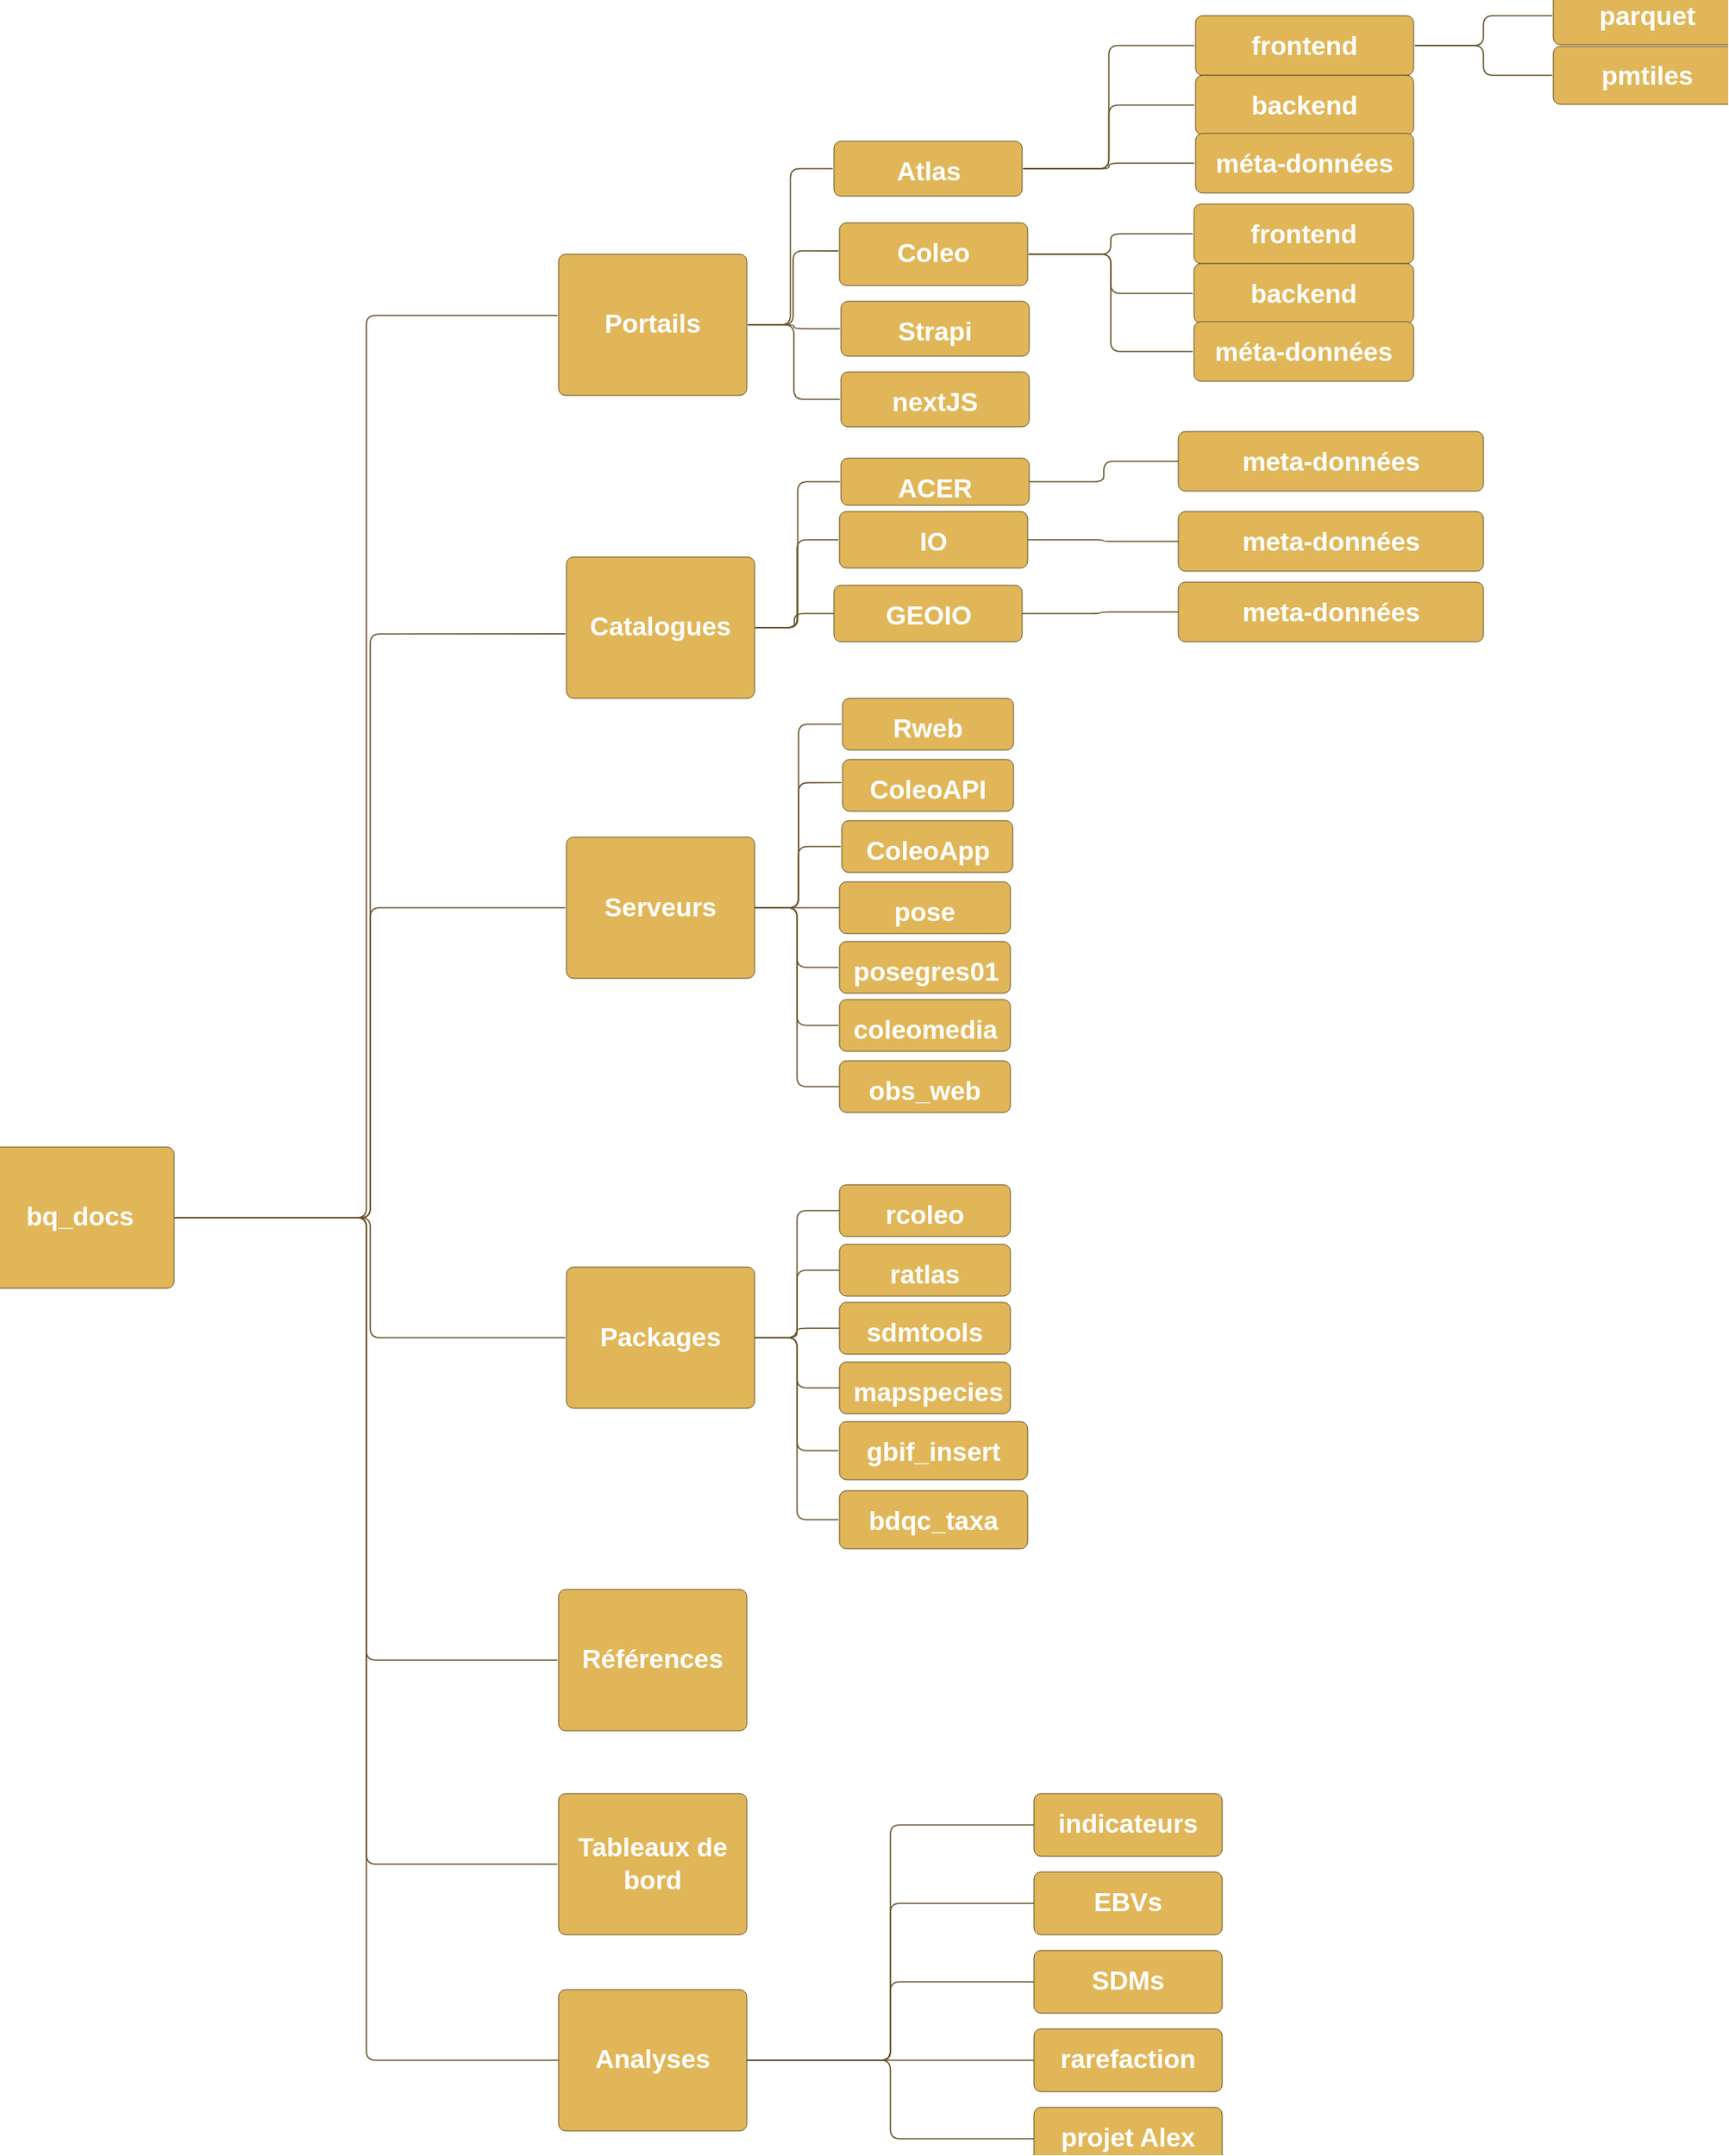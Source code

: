 <mxfile version="24.3.1" type="device">
  <diagram name="Page-1" id="V7y9plKsi-qk_retugO9">
    <mxGraphModel dx="2496" dy="2019" grid="1" gridSize="10" guides="1" tooltips="1" connect="1" arrows="1" fold="1" page="1" pageScale="1" pageWidth="850" pageHeight="1100" math="0" shadow="0">
      <root>
        <mxCell id="0" />
        <mxCell id="1" parent="0" />
        <mxCell id="eWjLLF9MbFXjaWyBiUuE-1" value="Portails" style="html=1;overflow=block;blockSpacing=1;whiteSpace=wrap;fontSize=16.7;spacing=9;strokeColor=#665328;rounded=1;absoluteArcSize=1;arcSize=9;fillColor=#e0b658;strokeWidth=NaN;lucidId=FsuxmkuZa~~a;fontColor=#FFFFFF;fontStyle=1" parent="1" vertex="1">
          <mxGeometry x="45" y="-151" width="120" height="90" as="geometry" />
        </mxCell>
        <mxCell id="eWjLLF9MbFXjaWyBiUuE-2" value="Catalogues" style="html=1;overflow=block;blockSpacing=1;whiteSpace=wrap;fontSize=16.7;spacing=9;strokeColor=#665328;rounded=1;absoluteArcSize=1;arcSize=9;fillColor=#e0b658;strokeWidth=NaN;lucidId=Psuxf-U3nuIc;fontColor=#FFFFFF;fontStyle=1" parent="1" vertex="1">
          <mxGeometry x="50" y="42" width="120" height="90" as="geometry" />
        </mxCell>
        <mxCell id="eWjLLF9MbFXjaWyBiUuE-3" value="Serveurs" style="html=1;overflow=block;blockSpacing=1;whiteSpace=wrap;fontSize=16.7;spacing=9;strokeColor=#665328;rounded=1;absoluteArcSize=1;arcSize=9;fillColor=#e0b658;strokeWidth=NaN;lucidId=3suxw02sTQc7;fontColor=#FFFFFF;fontStyle=1" parent="1" vertex="1">
          <mxGeometry x="50" y="220.5" width="120" height="90" as="geometry" />
        </mxCell>
        <mxCell id="eWjLLF9MbFXjaWyBiUuE-4" value="Packages" style="html=1;overflow=block;blockSpacing=1;whiteSpace=wrap;fontSize=16.7;spacing=9;strokeColor=#665328;rounded=1;absoluteArcSize=1;arcSize=9;fillColor=#e0b658;strokeWidth=NaN;lucidId=btux0pec8fez;fontColor=#FFFFFF;fontStyle=1" parent="1" vertex="1">
          <mxGeometry x="50" y="494.5" width="120" height="90" as="geometry" />
        </mxCell>
        <mxCell id="eWjLLF9MbFXjaWyBiUuE-5" value="Références" style="html=1;overflow=block;blockSpacing=1;whiteSpace=wrap;fontSize=16.7;spacing=9;strokeColor=#665328;rounded=1;absoluteArcSize=1;arcSize=9;fillColor=#e0b658;strokeWidth=NaN;lucidId=utux2~nMFVpo;fontColor=#FFFFFF;fontStyle=1" parent="1" vertex="1">
          <mxGeometry x="45" y="700" width="120" height="90" as="geometry" />
        </mxCell>
        <mxCell id="eWjLLF9MbFXjaWyBiUuE-6" value="Tableaux de bord" style="html=1;overflow=block;blockSpacing=1;whiteSpace=wrap;fontSize=16.7;spacing=9;strokeColor=#665328;rounded=1;absoluteArcSize=1;arcSize=9;fillColor=#e0b658;strokeWidth=NaN;lucidId=Otux~KFP42tB;fontColor=#FFFFFF;fontStyle=1" parent="1" vertex="1">
          <mxGeometry x="45" y="830" width="120" height="90" as="geometry" />
        </mxCell>
        <mxCell id="eWjLLF9MbFXjaWyBiUuE-8" value="Analyses" style="html=1;overflow=block;blockSpacing=1;whiteSpace=wrap;fontSize=16.7;spacing=9;strokeColor=#665328;rounded=1;absoluteArcSize=1;arcSize=9;fillColor=#e0b658;strokeWidth=NaN;lucidId=UuuxcIO~K-RO;fontColor=#FFFFFF;fontStyle=1" parent="1" vertex="1">
          <mxGeometry x="45" y="955" width="120" height="90" as="geometry" />
        </mxCell>
        <mxCell id="eWjLLF9MbFXjaWyBiUuE-9" value="" style="html=1;jettySize=18;whiteSpace=wrap;fontSize=13;strokeColor=#665328;strokeOpacity=100;strokeWidth=0.8;rounded=1;arcSize=12;edgeStyle=orthogonalEdgeStyle;startArrow=none;endArrow=none;exitX=-0.006;exitY=0.433;exitPerimeter=0;entryX=1;entryY=0.5;lucidId=0vuxobWjHv2H;fillColor=#e0b658;entryDx=0;entryDy=0;fontColor=#FFFFFF;fontStyle=1" parent="1" source="eWjLLF9MbFXjaWyBiUuE-1" target="eWjLLF9MbFXjaWyBiUuE-83" edge="1">
          <mxGeometry width="100" height="100" relative="1" as="geometry">
            <Array as="points" />
          </mxGeometry>
        </mxCell>
        <mxCell id="eWjLLF9MbFXjaWyBiUuE-10" value="" style="html=1;jettySize=18;whiteSpace=wrap;fontSize=13;strokeColor=#665328;strokeOpacity=100;strokeWidth=0.8;rounded=1;arcSize=12;edgeStyle=orthogonalEdgeStyle;startArrow=none;endArrow=none;exitX=-0.006;exitY=0.544;exitPerimeter=0;lucidId=6vuxpCJWiH9T;fillColor=#e0b658;entryX=1;entryY=0.5;entryDx=0;entryDy=0;fontColor=#FFFFFF;fontStyle=1" parent="1" source="eWjLLF9MbFXjaWyBiUuE-2" target="eWjLLF9MbFXjaWyBiUuE-83" edge="1">
          <mxGeometry width="100" height="100" relative="1" as="geometry">
            <Array as="points" />
            <mxPoint x="-1" y="181" as="targetPoint" />
          </mxGeometry>
        </mxCell>
        <mxCell id="eWjLLF9MbFXjaWyBiUuE-11" value="" style="html=1;jettySize=18;whiteSpace=wrap;fontSize=13;strokeColor=#665328;strokeOpacity=100;strokeWidth=0.8;rounded=1;arcSize=12;edgeStyle=orthogonalEdgeStyle;startArrow=none;endArrow=none;exitX=-0.006;exitY=0.5;exitPerimeter=0;lucidId=zwuxD9BO_Nbs;fillColor=#e0b658;entryX=1;entryY=0.5;entryDx=0;entryDy=0;fontColor=#FFFFFF;fontStyle=1" parent="1" source="eWjLLF9MbFXjaWyBiUuE-3" target="eWjLLF9MbFXjaWyBiUuE-83" edge="1">
          <mxGeometry width="100" height="100" relative="1" as="geometry">
            <Array as="points" />
            <mxPoint x="-1" y="364" as="targetPoint" />
          </mxGeometry>
        </mxCell>
        <mxCell id="eWjLLF9MbFXjaWyBiUuE-12" value="" style="html=1;jettySize=18;whiteSpace=wrap;fontSize=13;strokeColor=#665328;strokeOpacity=100;strokeWidth=0.8;rounded=1;arcSize=12;edgeStyle=orthogonalEdgeStyle;startArrow=none;endArrow=none;exitX=-0.006;exitY=0.5;exitPerimeter=0;lucidId=SwuxmKmgu0-e;fillColor=#e0b658;entryX=1;entryY=0.5;entryDx=0;entryDy=0;fontColor=#FFFFFF;fontStyle=1" parent="1" source="eWjLLF9MbFXjaWyBiUuE-4" target="eWjLLF9MbFXjaWyBiUuE-83" edge="1">
          <mxGeometry width="100" height="100" relative="1" as="geometry">
            <Array as="points" />
            <mxPoint x="-1" y="515" as="targetPoint" />
          </mxGeometry>
        </mxCell>
        <mxCell id="eWjLLF9MbFXjaWyBiUuE-13" value="" style="html=1;jettySize=18;whiteSpace=wrap;fontSize=13;strokeColor=#665328;strokeOpacity=100;strokeWidth=0.8;rounded=1;arcSize=12;edgeStyle=orthogonalEdgeStyle;startArrow=none;endArrow=none;exitX=-0.006;exitY=0.5;exitPerimeter=0;lucidId=XwuxoomrlUmF;fillColor=#e0b658;entryX=1;entryY=0.5;entryDx=0;entryDy=0;fontColor=#FFFFFF;fontStyle=1" parent="1" source="eWjLLF9MbFXjaWyBiUuE-5" target="eWjLLF9MbFXjaWyBiUuE-83" edge="1">
          <mxGeometry width="100" height="100" relative="1" as="geometry">
            <Array as="points" />
            <mxPoint x="10" y="916" as="targetPoint" />
          </mxGeometry>
        </mxCell>
        <mxCell id="eWjLLF9MbFXjaWyBiUuE-14" value="" style="html=1;jettySize=18;whiteSpace=wrap;fontSize=13;strokeColor=#665328;strokeOpacity=100;strokeWidth=0.8;rounded=1;arcSize=12;edgeStyle=orthogonalEdgeStyle;startArrow=none;endArrow=none;exitX=-0.006;exitY=0.5;exitPerimeter=0;lucidId=2wuxJo9oY77m;fillColor=#e0b658;entryX=1;entryY=0.5;entryDx=0;entryDy=0;fontColor=#FFFFFF;fontStyle=1" parent="1" source="eWjLLF9MbFXjaWyBiUuE-6" target="eWjLLF9MbFXjaWyBiUuE-83" edge="1">
          <mxGeometry width="100" height="100" relative="1" as="geometry">
            <Array as="points" />
            <mxPoint x="10" y="1066" as="targetPoint" />
          </mxGeometry>
        </mxCell>
        <mxCell id="eWjLLF9MbFXjaWyBiUuE-15" value="Atlas" style="html=1;overflow=block;blockSpacing=1;whiteSpace=wrap;fontSize=16.7;spacing=9;strokeColor=#665328;rounded=1;absoluteArcSize=1;arcSize=9;fillColor=#e0b658;strokeWidth=NaN;lucidId=xxux9y_fyzLr;fontColor=#FFFFFF;fontStyle=1" parent="1" vertex="1">
          <mxGeometry x="220.5" y="-223" width="120" height="35" as="geometry" />
        </mxCell>
        <mxCell id="eWjLLF9MbFXjaWyBiUuE-16" value="frontend" style="html=1;overflow=block;blockSpacing=1;whiteSpace=wrap;fontSize=16.7;spacing=9;strokeColor=#665328;rounded=1;absoluteArcSize=1;arcSize=9;fillColor=#e0b658;strokeWidth=NaN;lucidId=FxuxKJ.JDwDk;fontColor=#FFFFFF;fontStyle=1" parent="1" vertex="1">
          <mxGeometry x="451" y="-303" width="139" height="38" as="geometry" />
        </mxCell>
        <mxCell id="eWjLLF9MbFXjaWyBiUuE-17" value="backend" style="html=1;overflow=block;blockSpacing=1;whiteSpace=wrap;fontSize=16.7;spacing=9;strokeColor=#665328;rounded=1;absoluteArcSize=1;arcSize=9;fillColor=#e0b658;strokeWidth=NaN;lucidId=TxuxPzQBnlCr;fontColor=#FFFFFF;fontStyle=1" parent="1" vertex="1">
          <mxGeometry x="451" y="-265" width="139" height="38" as="geometry" />
        </mxCell>
        <mxCell id="eWjLLF9MbFXjaWyBiUuE-18" value="méta-données" style="html=1;overflow=block;blockSpacing=1;whiteSpace=wrap;fontSize=16.7;spacing=9;strokeColor=#665328;rounded=1;absoluteArcSize=1;arcSize=9;fillColor=#e0b658;strokeWidth=NaN;lucidId=5xuxiInUmcAU;fontColor=#FFFFFF;fontStyle=1" parent="1" vertex="1">
          <mxGeometry x="451" y="-228" width="139" height="38" as="geometry" />
        </mxCell>
        <mxCell id="eWjLLF9MbFXjaWyBiUuE-19" value="parquet" style="html=1;overflow=block;blockSpacing=1;whiteSpace=wrap;fontSize=16.7;spacing=9;strokeColor=#665328;rounded=1;absoluteArcSize=1;arcSize=9;fillColor=#e0b658;strokeWidth=NaN;lucidId=xyux-yY55SNK;fontColor=#FFFFFF;fontStyle=1" parent="1" vertex="1">
          <mxGeometry x="679" y="-321.5" width="120" height="37" as="geometry" />
        </mxCell>
        <mxCell id="eWjLLF9MbFXjaWyBiUuE-20" value="" style="html=1;jettySize=18;whiteSpace=wrap;fontSize=13;strokeColor=#665328;strokeOpacity=100;strokeWidth=0.8;rounded=1;arcSize=12;edgeStyle=orthogonalEdgeStyle;startArrow=none;endArrow=none;exitX=1.006;exitY=0.5;exitPerimeter=0;entryX=-0.006;entryY=0.5;entryPerimeter=0;lucidId=Zyuxgb.AaNew;fillColor=#e0b658;fontColor=#FFFFFF;fontStyle=1" parent="1" source="eWjLLF9MbFXjaWyBiUuE-1" target="eWjLLF9MbFXjaWyBiUuE-15" edge="1">
          <mxGeometry width="100" height="100" relative="1" as="geometry">
            <Array as="points" />
          </mxGeometry>
        </mxCell>
        <mxCell id="eWjLLF9MbFXjaWyBiUuE-21" value="" style="html=1;jettySize=18;whiteSpace=wrap;fontSize=13;strokeColor=#665328;strokeOpacity=100;strokeWidth=0.8;rounded=1;arcSize=12;edgeStyle=orthogonalEdgeStyle;startArrow=none;endArrow=none;exitX=1.006;exitY=0.5;exitPerimeter=0;entryX=-0.006;entryY=0.5;entryPerimeter=0;lucidId=~yuxmcmb-LKp;fillColor=#e0b658;fontColor=#FFFFFF;fontStyle=1" parent="1" source="eWjLLF9MbFXjaWyBiUuE-15" target="eWjLLF9MbFXjaWyBiUuE-16" edge="1">
          <mxGeometry width="100" height="100" relative="1" as="geometry">
            <Array as="points" />
          </mxGeometry>
        </mxCell>
        <mxCell id="eWjLLF9MbFXjaWyBiUuE-22" value="" style="html=1;jettySize=18;whiteSpace=wrap;fontSize=13;strokeColor=#665328;strokeOpacity=100;strokeWidth=0.8;rounded=1;arcSize=12;edgeStyle=orthogonalEdgeStyle;startArrow=none;endArrow=none;exitX=-0.006;exitY=0.5;exitPerimeter=0;entryX=1.006;entryY=0.5;entryPerimeter=0;lucidId=xzuxWb_29mMv;fillColor=#e0b658;fontColor=#FFFFFF;fontStyle=1" parent="1" source="eWjLLF9MbFXjaWyBiUuE-17" target="eWjLLF9MbFXjaWyBiUuE-15" edge="1">
          <mxGeometry width="100" height="100" relative="1" as="geometry">
            <Array as="points" />
          </mxGeometry>
        </mxCell>
        <mxCell id="eWjLLF9MbFXjaWyBiUuE-23" value="" style="html=1;jettySize=18;whiteSpace=wrap;fontSize=13;strokeColor=#665328;strokeOpacity=100;strokeWidth=0.8;rounded=1;arcSize=12;edgeStyle=orthogonalEdgeStyle;startArrow=none;endArrow=none;exitX=-0.006;exitY=0.5;exitPerimeter=0;entryX=1.006;entryY=0.5;entryPerimeter=0;lucidId=Dzux1F3AV1Wv;fillColor=#e0b658;fontColor=#FFFFFF;fontStyle=1" parent="1" source="eWjLLF9MbFXjaWyBiUuE-18" target="eWjLLF9MbFXjaWyBiUuE-15" edge="1">
          <mxGeometry width="100" height="100" relative="1" as="geometry">
            <Array as="points" />
          </mxGeometry>
        </mxCell>
        <mxCell id="eWjLLF9MbFXjaWyBiUuE-24" value="pmtiles" style="html=1;overflow=block;blockSpacing=1;whiteSpace=wrap;fontSize=16.7;spacing=9;strokeColor=#665328;rounded=1;absoluteArcSize=1;arcSize=9;fillColor=#e0b658;strokeWidth=NaN;lucidId=AAuxRRMFIrUw;fontColor=#FFFFFF;fontStyle=1" parent="1" vertex="1">
          <mxGeometry x="679" y="-283.5" width="120" height="37" as="geometry" />
        </mxCell>
        <mxCell id="eWjLLF9MbFXjaWyBiUuE-25" value="" style="html=1;jettySize=18;whiteSpace=wrap;fontSize=13;strokeColor=#665328;strokeOpacity=100;strokeWidth=0.8;rounded=1;arcSize=12;edgeStyle=orthogonalEdgeStyle;startArrow=none;endArrow=none;exitX=-0.006;exitY=0.5;exitPerimeter=0;entryX=1.006;entryY=0.5;entryPerimeter=0;lucidId=SAuxE8aritGs;fillColor=#e0b658;fontColor=#FFFFFF;fontStyle=1" parent="1" source="eWjLLF9MbFXjaWyBiUuE-19" target="eWjLLF9MbFXjaWyBiUuE-16" edge="1">
          <mxGeometry width="100" height="100" relative="1" as="geometry">
            <Array as="points" />
          </mxGeometry>
        </mxCell>
        <mxCell id="eWjLLF9MbFXjaWyBiUuE-26" value="" style="html=1;jettySize=18;whiteSpace=wrap;fontSize=13;strokeColor=#665328;strokeOpacity=100;strokeWidth=0.8;rounded=1;arcSize=12;edgeStyle=orthogonalEdgeStyle;startArrow=none;endArrow=none;exitX=-0.006;exitY=0.5;exitPerimeter=0;entryX=1.006;entryY=0.5;entryPerimeter=0;lucidId=WAuxGky2n89a;fillColor=#e0b658;fontColor=#FFFFFF;fontStyle=1" parent="1" source="eWjLLF9MbFXjaWyBiUuE-24" target="eWjLLF9MbFXjaWyBiUuE-16" edge="1">
          <mxGeometry width="100" height="100" relative="1" as="geometry">
            <Array as="points" />
          </mxGeometry>
        </mxCell>
        <mxCell id="eWjLLF9MbFXjaWyBiUuE-27" value="Coleo" style="html=1;overflow=block;blockSpacing=1;whiteSpace=wrap;fontSize=16.7;spacing=9;strokeColor=#665328;rounded=1;absoluteArcSize=1;arcSize=9;fillColor=#e0b658;strokeWidth=NaN;lucidId=vEuxVaC9YwQW;fontColor=#FFFFFF;fontStyle=1" parent="1" vertex="1">
          <mxGeometry x="224" y="-171" width="120" height="40" as="geometry" />
        </mxCell>
        <mxCell id="eWjLLF9MbFXjaWyBiUuE-28" value="Strapi" style="html=1;overflow=block;blockSpacing=1;whiteSpace=wrap;fontSize=16.7;spacing=9;strokeColor=#665328;rounded=1;absoluteArcSize=1;arcSize=9;fillColor=#e0b658;strokeWidth=NaN;lucidId=vEux8NWQqizk;fontColor=#FFFFFF;fontStyle=1" parent="1" vertex="1">
          <mxGeometry x="225" y="-121" width="120" height="35" as="geometry" />
        </mxCell>
        <mxCell id="eWjLLF9MbFXjaWyBiUuE-29" value="nextJS" style="html=1;overflow=block;blockSpacing=1;whiteSpace=wrap;fontSize=16.7;spacing=9;strokeColor=#665328;rounded=1;absoluteArcSize=1;arcSize=9;fillColor=#e0b658;strokeWidth=NaN;lucidId=wEux5x0rwclc;fontColor=#FFFFFF;fontStyle=1" parent="1" vertex="1">
          <mxGeometry x="225" y="-76" width="120" height="35" as="geometry" />
        </mxCell>
        <mxCell id="eWjLLF9MbFXjaWyBiUuE-30" value="" style="html=1;jettySize=18;whiteSpace=wrap;fontSize=13;strokeColor=#665328;strokeOpacity=100;strokeWidth=0.8;rounded=1;arcSize=12;edgeStyle=orthogonalEdgeStyle;startArrow=none;endArrow=none;exitX=-0.006;exitY=0.448;exitPerimeter=0;entryX=1.006;entryY=0.5;entryPerimeter=0;lucidId=lFuxV1ClkFbt;fillColor=#e0b658;fontColor=#FFFFFF;fontStyle=1" parent="1" source="eWjLLF9MbFXjaWyBiUuE-27" target="eWjLLF9MbFXjaWyBiUuE-1" edge="1">
          <mxGeometry width="100" height="100" relative="1" as="geometry">
            <Array as="points" />
          </mxGeometry>
        </mxCell>
        <mxCell id="eWjLLF9MbFXjaWyBiUuE-31" value="" style="html=1;jettySize=18;whiteSpace=wrap;fontSize=13;strokeColor=#665328;strokeOpacity=100;strokeWidth=0.8;rounded=1;arcSize=12;edgeStyle=orthogonalEdgeStyle;startArrow=none;endArrow=none;exitX=-0.006;exitY=0.5;exitPerimeter=0;entryX=1.006;entryY=0.5;entryPerimeter=0;lucidId=rFuxaxuuqxVx;fillColor=#e0b658;fontColor=#FFFFFF;fontStyle=1" parent="1" source="eWjLLF9MbFXjaWyBiUuE-28" target="eWjLLF9MbFXjaWyBiUuE-1" edge="1">
          <mxGeometry width="100" height="100" relative="1" as="geometry">
            <Array as="points" />
          </mxGeometry>
        </mxCell>
        <mxCell id="eWjLLF9MbFXjaWyBiUuE-32" value="" style="html=1;jettySize=18;whiteSpace=wrap;fontSize=13;strokeColor=#665328;strokeOpacity=100;strokeWidth=0.8;rounded=1;arcSize=12;edgeStyle=orthogonalEdgeStyle;startArrow=none;endArrow=none;exitX=-0.006;exitY=0.5;exitPerimeter=0;entryX=1.006;entryY=0.5;entryPerimeter=0;lucidId=vFuxNDlBenyL;fillColor=#e0b658;fontColor=#FFFFFF;fontStyle=1" parent="1" source="eWjLLF9MbFXjaWyBiUuE-29" target="eWjLLF9MbFXjaWyBiUuE-1" edge="1">
          <mxGeometry width="100" height="100" relative="1" as="geometry">
            <Array as="points" />
          </mxGeometry>
        </mxCell>
        <mxCell id="eWjLLF9MbFXjaWyBiUuE-33" value="gbif_insert" style="html=1;overflow=block;blockSpacing=1;whiteSpace=wrap;fontSize=16.7;spacing=9;strokeColor=#665328;rounded=1;absoluteArcSize=1;arcSize=9;fillColor=#e0b658;strokeWidth=NaN;lucidId=6Fux8RcQLoRe;fontColor=#FFFFFF;fontStyle=1" parent="1" vertex="1">
          <mxGeometry x="224" y="593" width="120" height="37" as="geometry" />
        </mxCell>
        <mxCell id="eWjLLF9MbFXjaWyBiUuE-34" value="bdqc_taxa" style="html=1;overflow=block;blockSpacing=1;whiteSpace=wrap;fontSize=16.7;spacing=9;strokeColor=#665328;rounded=1;absoluteArcSize=1;arcSize=9;fillColor=#e0b658;strokeWidth=NaN;lucidId=6Fuxn9AT1M9o;fontColor=#FFFFFF;fontStyle=1" parent="1" vertex="1">
          <mxGeometry x="224" y="637" width="120" height="37" as="geometry" />
        </mxCell>
        <mxCell id="eWjLLF9MbFXjaWyBiUuE-35" value="" style="html=1;jettySize=18;whiteSpace=wrap;fontSize=13;strokeColor=#665328;strokeOpacity=100;strokeWidth=0.8;rounded=1;arcSize=12;edgeStyle=orthogonalEdgeStyle;startArrow=none;endArrow=none;exitX=-0.006;exitY=0.5;exitPerimeter=0;lucidId=6Fuxuih6CUAb;fillColor=#e0b658;entryX=1;entryY=0.5;entryDx=0;entryDy=0;fontColor=#FFFFFF;fontStyle=1" parent="1" source="eWjLLF9MbFXjaWyBiUuE-33" target="eWjLLF9MbFXjaWyBiUuE-4" edge="1">
          <mxGeometry width="100" height="100" relative="1" as="geometry">
            <Array as="points" />
            <mxPoint x="185.5" y="600" as="targetPoint" />
          </mxGeometry>
        </mxCell>
        <mxCell id="eWjLLF9MbFXjaWyBiUuE-36" value="" style="html=1;jettySize=18;whiteSpace=wrap;fontSize=13;strokeColor=#665328;strokeOpacity=100;strokeWidth=0.8;rounded=1;arcSize=12;edgeStyle=orthogonalEdgeStyle;startArrow=none;endArrow=none;exitX=-0.006;exitY=0.5;exitPerimeter=0;lucidId=6FuxJLFLje_4;fillColor=#e0b658;entryX=1;entryY=0.5;entryDx=0;entryDy=0;fontColor=#FFFFFF;fontStyle=1" parent="1" source="eWjLLF9MbFXjaWyBiUuE-34" target="eWjLLF9MbFXjaWyBiUuE-4" edge="1">
          <mxGeometry width="100" height="100" relative="1" as="geometry">
            <Array as="points" />
            <mxPoint x="205.5" y="610" as="targetPoint" />
          </mxGeometry>
        </mxCell>
        <mxCell id="eWjLLF9MbFXjaWyBiUuE-37" value="frontend" style="html=1;overflow=block;blockSpacing=1;whiteSpace=wrap;fontSize=16.7;spacing=9;strokeColor=#665328;rounded=1;absoluteArcSize=1;arcSize=9;fillColor=#e0b658;strokeWidth=NaN;lucidId=mHuxCMrHaMEg;fontColor=#FFFFFF;fontStyle=1" parent="1" vertex="1">
          <mxGeometry x="450" y="-183" width="140" height="38" as="geometry" />
        </mxCell>
        <mxCell id="eWjLLF9MbFXjaWyBiUuE-38" value="backend" style="html=1;overflow=block;blockSpacing=1;whiteSpace=wrap;fontSize=16.7;spacing=9;strokeColor=#665328;rounded=1;absoluteArcSize=1;arcSize=9;fillColor=#e0b658;strokeWidth=NaN;lucidId=mHuxJ_hCWU6P;fontColor=#FFFFFF;fontStyle=1" parent="1" vertex="1">
          <mxGeometry x="450" y="-145" width="140" height="38" as="geometry" />
        </mxCell>
        <mxCell id="eWjLLF9MbFXjaWyBiUuE-39" value="méta-données" style="html=1;overflow=block;blockSpacing=1;whiteSpace=wrap;fontSize=16.7;spacing=9;strokeColor=#665328;rounded=1;absoluteArcSize=1;arcSize=9;fillColor=#e0b658;strokeWidth=NaN;lucidId=mHuxsYWsr9Ek;fontColor=#FFFFFF;fontStyle=1" parent="1" vertex="1">
          <mxGeometry x="450" y="-108" width="140" height="38" as="geometry" />
        </mxCell>
        <mxCell id="eWjLLF9MbFXjaWyBiUuE-40" value="" style="html=1;jettySize=18;whiteSpace=wrap;fontSize=13;strokeColor=#665328;strokeOpacity=100;strokeWidth=0.8;rounded=1;arcSize=12;edgeStyle=orthogonalEdgeStyle;startArrow=none;endArrow=none;exitX=1.006;exitY=0.5;exitPerimeter=0;entryX=-0.006;entryY=0.5;entryPerimeter=0;lucidId=mHuxTqBOp.6G;fillColor=#e0b658;fontColor=#FFFFFF;fontStyle=1" parent="1" source="eWjLLF9MbFXjaWyBiUuE-27" target="eWjLLF9MbFXjaWyBiUuE-37" edge="1">
          <mxGeometry width="100" height="100" relative="1" as="geometry">
            <Array as="points" />
          </mxGeometry>
        </mxCell>
        <mxCell id="eWjLLF9MbFXjaWyBiUuE-41" value="" style="html=1;jettySize=18;whiteSpace=wrap;fontSize=13;strokeColor=#665328;strokeOpacity=100;strokeWidth=0.8;rounded=1;arcSize=12;edgeStyle=orthogonalEdgeStyle;startArrow=none;endArrow=none;exitX=-0.006;exitY=0.5;exitPerimeter=0;entryX=1.006;entryY=0.5;entryPerimeter=0;lucidId=mHuxQEuDH.nm;fillColor=#e0b658;fontColor=#FFFFFF;fontStyle=1" parent="1" source="eWjLLF9MbFXjaWyBiUuE-38" target="eWjLLF9MbFXjaWyBiUuE-27" edge="1">
          <mxGeometry width="100" height="100" relative="1" as="geometry">
            <Array as="points" />
          </mxGeometry>
        </mxCell>
        <mxCell id="eWjLLF9MbFXjaWyBiUuE-42" value="" style="html=1;jettySize=18;whiteSpace=wrap;fontSize=13;strokeColor=#665328;strokeOpacity=100;strokeWidth=0.8;rounded=1;arcSize=12;edgeStyle=orthogonalEdgeStyle;startArrow=none;endArrow=none;exitX=-0.006;exitY=0.5;exitPerimeter=0;entryX=1.006;entryY=0.5;entryPerimeter=0;lucidId=mHuxXHjZF8vP;fillColor=#e0b658;fontColor=#FFFFFF;fontStyle=1" parent="1" source="eWjLLF9MbFXjaWyBiUuE-39" target="eWjLLF9MbFXjaWyBiUuE-27" edge="1">
          <mxGeometry width="100" height="100" relative="1" as="geometry">
            <Array as="points" />
          </mxGeometry>
        </mxCell>
        <mxCell id="eWjLLF9MbFXjaWyBiUuE-43" value="ACER" style="html=1;overflow=block;blockSpacing=1;whiteSpace=wrap;fontSize=16.7;fontStyle=1;spacing=9;strokeColor=#665328;rounded=1;absoluteArcSize=1;arcSize=9;fillColor=#e0b658;strokeWidth=NaN;lucidId=WHuxkFBmA7aN;fontColor=#FFFFFF;" parent="1" vertex="1">
          <mxGeometry x="225" y="-21" width="120" height="30" as="geometry" />
        </mxCell>
        <mxCell id="eWjLLF9MbFXjaWyBiUuE-44" value="IO" style="html=1;overflow=block;blockSpacing=1;whiteSpace=wrap;fontSize=16.7;fontStyle=1;spacing=9;strokeColor=#665328;rounded=1;absoluteArcSize=1;arcSize=9;fillColor=#e0b658;strokeWidth=NaN;lucidId=WHuxJntq60QE;fontColor=#FFFFFF;" parent="1" vertex="1">
          <mxGeometry x="224" y="13" width="120" height="36" as="geometry" />
        </mxCell>
        <mxCell id="eWjLLF9MbFXjaWyBiUuE-45" value="" style="html=1;jettySize=18;whiteSpace=wrap;fontSize=13;strokeColor=#665328;strokeOpacity=100;strokeWidth=0.8;rounded=1;arcSize=12;edgeStyle=orthogonalEdgeStyle;startArrow=none;endArrow=none;exitX=-0.006;exitY=0.5;exitPerimeter=0;entryX=1.006;entryY=0.5;entryPerimeter=0;lucidId=WHux9HhicMb5;fillColor=#e0b658;fontColor=#FFFFFF;fontStyle=1" parent="1" source="eWjLLF9MbFXjaWyBiUuE-43" target="eWjLLF9MbFXjaWyBiUuE-2" edge="1">
          <mxGeometry width="100" height="100" relative="1" as="geometry">
            <Array as="points" />
          </mxGeometry>
        </mxCell>
        <mxCell id="eWjLLF9MbFXjaWyBiUuE-46" value="" style="html=1;jettySize=18;whiteSpace=wrap;fontSize=13;strokeColor=#665328;strokeOpacity=100;strokeWidth=0.8;rounded=1;arcSize=12;edgeStyle=orthogonalEdgeStyle;startArrow=none;endArrow=none;exitX=-0.006;exitY=0.5;exitPerimeter=0;entryX=1.006;entryY=0.5;entryPerimeter=0;lucidId=WHuxUiTdJTI.;fillColor=#e0b658;fontColor=#FFFFFF;fontStyle=1" parent="1" source="eWjLLF9MbFXjaWyBiUuE-44" target="eWjLLF9MbFXjaWyBiUuE-2" edge="1">
          <mxGeometry width="100" height="100" relative="1" as="geometry">
            <Array as="points" />
          </mxGeometry>
        </mxCell>
        <mxCell id="eWjLLF9MbFXjaWyBiUuE-47" value="meta-données" style="html=1;overflow=block;blockSpacing=1;whiteSpace=wrap;fontSize=16.7;spacing=9;strokeColor=#665328;rounded=1;absoluteArcSize=1;arcSize=9;fillColor=#e0b658;strokeWidth=NaN;lucidId=NIux2WCj6H3a;fontColor=#FFFFFF;fontStyle=1" parent="1" vertex="1">
          <mxGeometry x="440" y="13" width="194.5" height="38" as="geometry" />
        </mxCell>
        <mxCell id="eWjLLF9MbFXjaWyBiUuE-48" value="Rweb" style="html=1;overflow=block;blockSpacing=1;whiteSpace=wrap;fontSize=16.7;spacing=9;strokeColor=#665328;rounded=1;absoluteArcSize=1;arcSize=9;fillColor=#e0b658;strokeWidth=NaN;lucidId=lJuxkXQ3t.N-;fontColor=#FFFFFF;fontStyle=1" parent="1" vertex="1">
          <mxGeometry x="226" y="132" width="109" height="33" as="geometry" />
        </mxCell>
        <mxCell id="eWjLLF9MbFXjaWyBiUuE-49" value="" style="html=1;jettySize=18;whiteSpace=wrap;fontSize=13;strokeColor=#665328;strokeOpacity=100;strokeWidth=0.8;rounded=1;arcSize=12;edgeStyle=orthogonalEdgeStyle;startArrow=none;endArrow=none;entryX=-0.007;entryY=0.5;entryPerimeter=0;lucidId=lJuxKC_.UPz0;fillColor=#e0b658;exitX=1;exitY=0.5;exitDx=0;exitDy=0;fontColor=#FFFFFF;fontStyle=1" parent="1" source="eWjLLF9MbFXjaWyBiUuE-3" target="eWjLLF9MbFXjaWyBiUuE-48" edge="1">
          <mxGeometry width="100" height="100" relative="1" as="geometry">
            <Array as="points" />
            <mxPoint x="180" y="214" as="sourcePoint" />
          </mxGeometry>
        </mxCell>
        <mxCell id="eWjLLF9MbFXjaWyBiUuE-50" value="ColeoAPI" style="html=1;overflow=block;blockSpacing=1;whiteSpace=wrap;fontSize=16.7;spacing=9;strokeColor=#665328;rounded=1;absoluteArcSize=1;arcSize=9;fillColor=#e0b658;strokeWidth=NaN;lucidId=lJuxm5kW6uIq;fontColor=#FFFFFF;fontStyle=1" parent="1" vertex="1">
          <mxGeometry x="226" y="171" width="109" height="33" as="geometry" />
        </mxCell>
        <mxCell id="eWjLLF9MbFXjaWyBiUuE-51" value="ColeoApp" style="html=1;overflow=block;blockSpacing=1;whiteSpace=wrap;fontSize=16.7;spacing=9;strokeColor=#665328;rounded=1;absoluteArcSize=1;arcSize=9;fillColor=#e0b658;strokeWidth=NaN;lucidId=lJuxZEbipHc5;fontColor=#FFFFFF;fontStyle=1" parent="1" vertex="1">
          <mxGeometry x="225.5" y="210" width="109" height="33" as="geometry" />
        </mxCell>
        <mxCell id="eWjLLF9MbFXjaWyBiUuE-52" value="pose" style="html=1;overflow=block;blockSpacing=1;whiteSpace=wrap;fontSize=16.7;spacing=9;strokeColor=#665328;rounded=1;absoluteArcSize=1;arcSize=9;fillColor=#e0b658;strokeWidth=NaN;lucidId=lJux99tZi.3e;fontColor=#FFFFFF;fontStyle=1" parent="1" vertex="1">
          <mxGeometry x="224" y="249" width="109" height="33" as="geometry" />
        </mxCell>
        <mxCell id="eWjLLF9MbFXjaWyBiUuE-53" value="" style="html=1;jettySize=18;whiteSpace=wrap;fontSize=13;strokeColor=#665328;strokeOpacity=100;strokeWidth=0.8;rounded=1;arcSize=12;edgeStyle=orthogonalEdgeStyle;startArrow=none;endArrow=none;exitX=-0.007;exitY=0.448;exitPerimeter=0;lucidId=lJuxN772zH8D;fillColor=#e0b658;entryX=1;entryY=0.5;entryDx=0;entryDy=0;fontColor=#FFFFFF;fontStyle=1" parent="1" source="eWjLLF9MbFXjaWyBiUuE-50" target="eWjLLF9MbFXjaWyBiUuE-3" edge="1">
          <mxGeometry width="100" height="100" relative="1" as="geometry">
            <Array as="points" />
            <mxPoint x="180" y="214" as="targetPoint" />
          </mxGeometry>
        </mxCell>
        <mxCell id="eWjLLF9MbFXjaWyBiUuE-54" value="" style="html=1;jettySize=18;whiteSpace=wrap;fontSize=13;strokeColor=#665328;strokeOpacity=100;strokeWidth=0.8;rounded=1;arcSize=12;edgeStyle=orthogonalEdgeStyle;startArrow=none;endArrow=none;exitX=-0.007;exitY=0.5;exitPerimeter=0;lucidId=lJuxjndqUVV-;fillColor=#e0b658;entryX=1;entryY=0.5;entryDx=0;entryDy=0;fontColor=#FFFFFF;fontStyle=1" parent="1" source="eWjLLF9MbFXjaWyBiUuE-51" target="eWjLLF9MbFXjaWyBiUuE-3" edge="1">
          <mxGeometry width="100" height="100" relative="1" as="geometry">
            <Array as="points" />
            <mxPoint x="180" y="214" as="targetPoint" />
          </mxGeometry>
        </mxCell>
        <mxCell id="eWjLLF9MbFXjaWyBiUuE-56" value="" style="html=1;jettySize=18;whiteSpace=wrap;fontSize=13;strokeColor=#665328;strokeOpacity=100;strokeWidth=0.8;rounded=1;arcSize=12;edgeStyle=orthogonalEdgeStyle;startArrow=none;endArrow=none;entryX=0;entryY=0.5;lucidId=lJuxwh1ER0yQ;fillColor=#e0b658;entryDx=0;entryDy=0;exitX=1;exitY=0.5;exitDx=0;exitDy=0;fontColor=#FFFFFF;fontStyle=1" parent="1" source="eWjLLF9MbFXjaWyBiUuE-3" target="eWjLLF9MbFXjaWyBiUuE-61" edge="1">
          <mxGeometry width="100" height="100" relative="1" as="geometry">
            <Array as="points" />
            <mxPoint x="420" y="191" as="sourcePoint" />
          </mxGeometry>
        </mxCell>
        <mxCell id="eWjLLF9MbFXjaWyBiUuE-57" value="posegres01" style="html=1;overflow=block;blockSpacing=1;whiteSpace=wrap;fontSize=16.7;fontStyle=1;spacing=9;strokeColor=#665328;rounded=1;absoluteArcSize=1;arcSize=9;fillColor=#e0b658;strokeWidth=NaN;lucidId=lJuxKhMiqbfj;fontColor=#FFFFFF;" parent="1" vertex="1">
          <mxGeometry x="224" y="287" width="109" height="33" as="geometry" />
        </mxCell>
        <mxCell id="eWjLLF9MbFXjaWyBiUuE-58" value="coleomedia" style="html=1;overflow=block;blockSpacing=1;whiteSpace=wrap;fontSize=16.7;fontStyle=1;spacing=9;strokeColor=#665328;rounded=1;absoluteArcSize=1;arcSize=9;fillColor=#e0b658;strokeWidth=NaN;lucidId=lJuxlUulYT.v;fontColor=#FFFFFF;" parent="1" vertex="1">
          <mxGeometry x="224" y="324" width="109" height="33" as="geometry" />
        </mxCell>
        <mxCell id="eWjLLF9MbFXjaWyBiUuE-59" value="" style="html=1;jettySize=18;whiteSpace=wrap;fontSize=13;strokeColor=#665328;strokeOpacity=100;strokeWidth=0.8;rounded=1;arcSize=12;edgeStyle=orthogonalEdgeStyle;startArrow=none;endArrow=none;exitX=-0.006;exitY=0.5;exitPerimeter=0;lucidId=lJuxvCksQedl;fillColor=#e0b658;entryX=1;entryY=0.5;entryDx=0;entryDy=0;fontColor=#FFFFFF;fontStyle=1" parent="1" source="eWjLLF9MbFXjaWyBiUuE-57" target="eWjLLF9MbFXjaWyBiUuE-3" edge="1">
          <mxGeometry width="100" height="100" relative="1" as="geometry">
            <Array as="points" />
            <mxPoint x="180" y="295" as="targetPoint" />
          </mxGeometry>
        </mxCell>
        <mxCell id="eWjLLF9MbFXjaWyBiUuE-60" value="" style="html=1;jettySize=18;whiteSpace=wrap;fontSize=13;strokeColor=#665328;strokeOpacity=100;strokeWidth=0.8;rounded=1;arcSize=12;edgeStyle=orthogonalEdgeStyle;startArrow=none;endArrow=none;exitX=-0.006;exitY=0.5;exitPerimeter=0;lucidId=lJuxxq~iA611;fillColor=#e0b658;entryX=1;entryY=0.5;entryDx=0;entryDy=0;fontColor=#FFFFFF;fontStyle=1" parent="1" source="eWjLLF9MbFXjaWyBiUuE-58" target="eWjLLF9MbFXjaWyBiUuE-3" edge="1">
          <mxGeometry width="100" height="100" relative="1" as="geometry">
            <Array as="points" />
            <mxPoint x="180" y="295" as="targetPoint" />
          </mxGeometry>
        </mxCell>
        <mxCell id="eWjLLF9MbFXjaWyBiUuE-61" value="&lt;div&gt;obs_web&lt;/div&gt;&lt;div&gt;&lt;br&gt;&lt;/div&gt;" style="html=1;overflow=block;blockSpacing=1;whiteSpace=wrap;fontSize=16.7;fontStyle=1;spacing=9;strokeColor=#665328;rounded=1;absoluteArcSize=1;arcSize=9;fillColor=#e0b658;strokeWidth=NaN;lucidId=lJuxlUulYT.v;fontColor=#FFFFFF;" parent="1" vertex="1">
          <mxGeometry x="224" y="363" width="109" height="33" as="geometry" />
        </mxCell>
        <mxCell id="eWjLLF9MbFXjaWyBiUuE-64" value="rcoleo" style="html=1;overflow=block;blockSpacing=1;whiteSpace=wrap;fontSize=16.7;spacing=9;strokeColor=#665328;rounded=1;absoluteArcSize=1;arcSize=9;fillColor=#e0b658;strokeWidth=NaN;lucidId=lJux99tZi.3e;fontColor=#FFFFFF;fontStyle=1" parent="1" vertex="1">
          <mxGeometry x="224" y="442" width="109" height="33" as="geometry" />
        </mxCell>
        <mxCell id="eWjLLF9MbFXjaWyBiUuE-65" value="ratlas" style="html=1;overflow=block;blockSpacing=1;whiteSpace=wrap;fontSize=16.7;fontStyle=1;spacing=9;strokeColor=#665328;rounded=1;absoluteArcSize=1;arcSize=9;fillColor=#e0b658;strokeWidth=NaN;lucidId=lJuxKhMiqbfj;fontColor=#FFFFFF;" parent="1" vertex="1">
          <mxGeometry x="224" y="480" width="109" height="33" as="geometry" />
        </mxCell>
        <mxCell id="eWjLLF9MbFXjaWyBiUuE-66" value="sdmtools" style="html=1;overflow=block;blockSpacing=1;whiteSpace=wrap;fontSize=16.7;fontStyle=1;spacing=9;strokeColor=#665328;rounded=1;absoluteArcSize=1;arcSize=9;fillColor=#e0b658;strokeWidth=NaN;lucidId=lJuxlUulYT.v;fontColor=#FFFFFF;" parent="1" vertex="1">
          <mxGeometry x="224" y="517" width="109" height="33" as="geometry" />
        </mxCell>
        <mxCell id="eWjLLF9MbFXjaWyBiUuE-67" value="mapspecies" style="html=1;overflow=block;blockSpacing=1;whiteSpace=wrap;fontSize=16.7;fontStyle=1;spacing=9;strokeColor=#665328;rounded=1;absoluteArcSize=1;arcSize=9;fillColor=#e0b658;strokeWidth=NaN;lucidId=lJuxlUulYT.v;fontColor=#FFFFFF;" parent="1" vertex="1">
          <mxGeometry x="224" y="555" width="109" height="33" as="geometry" />
        </mxCell>
        <mxCell id="eWjLLF9MbFXjaWyBiUuE-68" value="" style="html=1;jettySize=18;whiteSpace=wrap;fontSize=13;strokeColor=#665328;strokeOpacity=100;strokeWidth=0.8;rounded=1;arcSize=12;edgeStyle=orthogonalEdgeStyle;startArrow=none;endArrow=none;entryX=0;entryY=0.5;lucidId=lJuxwh1ER0yQ;fillColor=#e0b658;entryDx=0;entryDy=0;exitX=1;exitY=0.5;exitDx=0;exitDy=0;fontColor=#FFFFFF;fontStyle=1" parent="1" source="eWjLLF9MbFXjaWyBiUuE-4" target="eWjLLF9MbFXjaWyBiUuE-64" edge="1">
          <mxGeometry width="100" height="100" relative="1" as="geometry">
            <Array as="points" />
            <mxPoint x="200.5" y="155" as="sourcePoint" />
            <mxPoint x="274.5" y="237" as="targetPoint" />
          </mxGeometry>
        </mxCell>
        <mxCell id="eWjLLF9MbFXjaWyBiUuE-69" value="" style="html=1;jettySize=18;whiteSpace=wrap;fontSize=13;strokeColor=#665328;strokeOpacity=100;strokeWidth=0.8;rounded=1;arcSize=12;edgeStyle=orthogonalEdgeStyle;startArrow=none;endArrow=none;entryX=0;entryY=0.5;lucidId=lJuxwh1ER0yQ;fillColor=#e0b658;entryDx=0;entryDy=0;exitX=1;exitY=0.5;exitDx=0;exitDy=0;fontColor=#FFFFFF;fontStyle=1" parent="1" source="eWjLLF9MbFXjaWyBiUuE-4" target="eWjLLF9MbFXjaWyBiUuE-65" edge="1">
          <mxGeometry width="100" height="100" relative="1" as="geometry">
            <Array as="points" />
            <mxPoint x="211.5" y="525" as="sourcePoint" />
            <mxPoint x="262.5" y="467" as="targetPoint" />
          </mxGeometry>
        </mxCell>
        <mxCell id="eWjLLF9MbFXjaWyBiUuE-70" value="" style="html=1;jettySize=18;whiteSpace=wrap;fontSize=13;strokeColor=#665328;strokeOpacity=100;strokeWidth=0.8;rounded=1;arcSize=12;edgeStyle=orthogonalEdgeStyle;startArrow=none;endArrow=none;entryX=0;entryY=0.5;lucidId=lJuxwh1ER0yQ;fillColor=#e0b658;entryDx=0;entryDy=0;exitX=1;exitY=0.5;exitDx=0;exitDy=0;fontColor=#FFFFFF;fontStyle=1" parent="1" source="eWjLLF9MbFXjaWyBiUuE-4" target="eWjLLF9MbFXjaWyBiUuE-66" edge="1">
          <mxGeometry width="100" height="100" relative="1" as="geometry">
            <Array as="points" />
            <mxPoint x="211.5" y="525" as="sourcePoint" />
            <mxPoint x="260.5" y="503" as="targetPoint" />
          </mxGeometry>
        </mxCell>
        <mxCell id="eWjLLF9MbFXjaWyBiUuE-71" value="" style="html=1;jettySize=18;whiteSpace=wrap;fontSize=13;strokeColor=#665328;strokeOpacity=100;strokeWidth=0.8;rounded=1;arcSize=12;edgeStyle=orthogonalEdgeStyle;startArrow=none;endArrow=none;entryX=0;entryY=0.5;lucidId=lJuxwh1ER0yQ;fillColor=#e0b658;entryDx=0;entryDy=0;exitX=1;exitY=0.5;exitDx=0;exitDy=0;fontColor=#FFFFFF;fontStyle=1" parent="1" source="eWjLLF9MbFXjaWyBiUuE-4" target="eWjLLF9MbFXjaWyBiUuE-67" edge="1">
          <mxGeometry width="100" height="100" relative="1" as="geometry">
            <Array as="points" />
            <mxPoint x="150" y="540" as="sourcePoint" />
            <mxPoint x="260.5" y="539" as="targetPoint" />
          </mxGeometry>
        </mxCell>
        <mxCell id="eWjLLF9MbFXjaWyBiUuE-72" value="indicateurs" style="html=1;overflow=block;blockSpacing=1;whiteSpace=wrap;fontSize=16.7;spacing=9;strokeColor=#665328;rounded=1;absoluteArcSize=1;arcSize=9;fillColor=#e0b658;strokeWidth=NaN;lucidId=UuuxcIO~K-RO;fontColor=#FFFFFF;fontStyle=1" parent="1" vertex="1">
          <mxGeometry x="348" y="830" width="120" height="40" as="geometry" />
        </mxCell>
        <mxCell id="eWjLLF9MbFXjaWyBiUuE-73" value="EBVs" style="html=1;overflow=block;blockSpacing=1;whiteSpace=wrap;fontSize=16.7;spacing=9;strokeColor=#665328;rounded=1;absoluteArcSize=1;arcSize=9;fillColor=#e0b658;strokeWidth=NaN;lucidId=UuuxcIO~K-RO;fontColor=#FFFFFF;fontStyle=1" parent="1" vertex="1">
          <mxGeometry x="348" y="880" width="120" height="40" as="geometry" />
        </mxCell>
        <mxCell id="eWjLLF9MbFXjaWyBiUuE-74" value="SDMs" style="html=1;overflow=block;blockSpacing=1;whiteSpace=wrap;fontSize=16.7;spacing=9;strokeColor=#665328;rounded=1;absoluteArcSize=1;arcSize=9;fillColor=#e0b658;strokeWidth=NaN;lucidId=UuuxcIO~K-RO;fontColor=#FFFFFF;fontStyle=1" parent="1" vertex="1">
          <mxGeometry x="348" y="930" width="120" height="40" as="geometry" />
        </mxCell>
        <mxCell id="eWjLLF9MbFXjaWyBiUuE-75" value="rarefaction" style="html=1;overflow=block;blockSpacing=1;whiteSpace=wrap;fontSize=16.7;spacing=9;strokeColor=#665328;rounded=1;absoluteArcSize=1;arcSize=9;fillColor=#e0b658;strokeWidth=NaN;lucidId=UuuxcIO~K-RO;fontColor=#FFFFFF;fontStyle=1" parent="1" vertex="1">
          <mxGeometry x="348" y="980" width="120" height="40" as="geometry" />
        </mxCell>
        <mxCell id="eWjLLF9MbFXjaWyBiUuE-76" value="" style="html=1;jettySize=18;whiteSpace=wrap;fontSize=13;strokeColor=#665328;strokeOpacity=100;strokeWidth=0.8;rounded=1;arcSize=12;edgeStyle=orthogonalEdgeStyle;startArrow=none;endArrow=none;entryX=0;entryY=0.5;lucidId=0vuxobWjHv2H;fillColor=#e0b658;entryDx=0;entryDy=0;exitX=1;exitY=0.5;exitDx=0;exitDy=0;fontColor=#FFFFFF;fontStyle=1" parent="1" source="eWjLLF9MbFXjaWyBiUuE-8" target="eWjLLF9MbFXjaWyBiUuE-72" edge="1">
          <mxGeometry width="100" height="100" relative="1" as="geometry">
            <Array as="points" />
            <mxPoint x="220.5" y="1010" as="sourcePoint" />
            <mxPoint x="90.5" y="885" as="targetPoint" />
          </mxGeometry>
        </mxCell>
        <mxCell id="eWjLLF9MbFXjaWyBiUuE-77" value="" style="html=1;jettySize=18;whiteSpace=wrap;fontSize=13;strokeColor=#665328;strokeOpacity=100;strokeWidth=0.8;rounded=1;arcSize=12;edgeStyle=orthogonalEdgeStyle;startArrow=none;endArrow=none;exitX=1;exitY=0.5;entryX=0;entryY=0.5;lucidId=0vuxobWjHv2H;fillColor=#e0b658;entryDx=0;entryDy=0;exitDx=0;exitDy=0;fontColor=#FFFFFF;fontStyle=1" parent="1" source="eWjLLF9MbFXjaWyBiUuE-8" target="eWjLLF9MbFXjaWyBiUuE-73" edge="1">
          <mxGeometry width="100" height="100" relative="1" as="geometry">
            <Array as="points" />
            <mxPoint x="210.5" y="1003" as="sourcePoint" />
            <mxPoint x="361.5" y="950" as="targetPoint" />
          </mxGeometry>
        </mxCell>
        <mxCell id="eWjLLF9MbFXjaWyBiUuE-78" value="" style="html=1;jettySize=18;whiteSpace=wrap;fontSize=13;strokeColor=#665328;strokeOpacity=100;strokeWidth=0.8;rounded=1;arcSize=12;edgeStyle=orthogonalEdgeStyle;startArrow=none;endArrow=none;entryX=0;entryY=0.5;lucidId=0vuxobWjHv2H;fillColor=#e0b658;entryDx=0;entryDy=0;exitX=1;exitY=0.5;exitDx=0;exitDy=0;fontColor=#FFFFFF;fontStyle=1" parent="1" source="eWjLLF9MbFXjaWyBiUuE-8" target="eWjLLF9MbFXjaWyBiUuE-74" edge="1">
          <mxGeometry width="100" height="100" relative="1" as="geometry">
            <Array as="points" />
            <mxPoint x="211.5" y="995" as="sourcePoint" />
            <mxPoint x="361.5" y="950" as="targetPoint" />
          </mxGeometry>
        </mxCell>
        <mxCell id="eWjLLF9MbFXjaWyBiUuE-79" value="" style="html=1;jettySize=18;whiteSpace=wrap;fontSize=13;strokeColor=#665328;strokeOpacity=100;strokeWidth=0.8;rounded=1;arcSize=12;edgeStyle=orthogonalEdgeStyle;startArrow=none;endArrow=none;entryX=0;entryY=0.5;lucidId=0vuxobWjHv2H;fillColor=#e0b658;entryDx=0;entryDy=0;exitX=1;exitY=0.5;exitDx=0;exitDy=0;fontColor=#FFFFFF;fontStyle=1" parent="1" source="eWjLLF9MbFXjaWyBiUuE-8" target="eWjLLF9MbFXjaWyBiUuE-75" edge="1">
          <mxGeometry width="100" height="100" relative="1" as="geometry">
            <Array as="points" />
            <mxPoint x="211.5" y="995" as="sourcePoint" />
            <mxPoint x="361.5" y="1050" as="targetPoint" />
          </mxGeometry>
        </mxCell>
        <mxCell id="eWjLLF9MbFXjaWyBiUuE-80" value="projet Alex" style="html=1;overflow=block;blockSpacing=1;whiteSpace=wrap;fontSize=16.7;spacing=9;strokeColor=#665328;rounded=1;absoluteArcSize=1;arcSize=9;fillColor=#e0b658;strokeWidth=NaN;lucidId=UuuxcIO~K-RO;fontColor=#FFFFFF;fontStyle=1" parent="1" vertex="1">
          <mxGeometry x="348" y="1030" width="120" height="40" as="geometry" />
        </mxCell>
        <mxCell id="eWjLLF9MbFXjaWyBiUuE-81" value="" style="html=1;jettySize=18;whiteSpace=wrap;fontSize=13;strokeColor=#665328;strokeOpacity=100;strokeWidth=0.8;rounded=1;arcSize=12;edgeStyle=orthogonalEdgeStyle;startArrow=none;endArrow=none;entryX=0;entryY=0.5;lucidId=0vuxobWjHv2H;fillColor=#e0b658;entryDx=0;entryDy=0;exitX=1;exitY=0.5;exitDx=0;exitDy=0;fontColor=#FFFFFF;fontStyle=1" parent="1" source="eWjLLF9MbFXjaWyBiUuE-8" target="eWjLLF9MbFXjaWyBiUuE-80" edge="1">
          <mxGeometry width="100" height="100" relative="1" as="geometry">
            <Array as="points" />
            <mxPoint x="211.5" y="995" as="sourcePoint" />
            <mxPoint x="361.5" y="1100" as="targetPoint" />
          </mxGeometry>
        </mxCell>
        <mxCell id="eWjLLF9MbFXjaWyBiUuE-83" value="bq_docs" style="html=1;overflow=block;blockSpacing=1;whiteSpace=wrap;fontSize=16.7;spacing=9;strokeColor=#665328;rounded=1;absoluteArcSize=1;arcSize=9;fillColor=#e0b658;strokeWidth=NaN;lucidId=3suxw02sTQc7;fontColor=#FFFFFF;fontStyle=1" parent="1" vertex="1">
          <mxGeometry x="-320" y="418" width="120" height="90" as="geometry" />
        </mxCell>
        <mxCell id="eWjLLF9MbFXjaWyBiUuE-84" value="" style="html=1;jettySize=18;whiteSpace=wrap;fontSize=13;strokeColor=#665328;strokeOpacity=100;strokeWidth=0.8;rounded=1;arcSize=12;edgeStyle=orthogonalEdgeStyle;startArrow=none;endArrow=none;exitX=0;exitY=0.5;lucidId=2wuxJo9oY77m;fillColor=#e0b658;entryX=1;entryY=0.5;entryDx=0;entryDy=0;exitDx=0;exitDy=0;fontColor=#FFFFFF;fontStyle=1" parent="1" source="eWjLLF9MbFXjaWyBiUuE-8" target="eWjLLF9MbFXjaWyBiUuE-83" edge="1">
          <mxGeometry width="100" height="100" relative="1" as="geometry">
            <Array as="points" />
            <mxPoint x="-190" y="473" as="targetPoint" />
            <mxPoint x="41" y="1075" as="sourcePoint" />
          </mxGeometry>
        </mxCell>
        <mxCell id="eWjLLF9MbFXjaWyBiUuE-86" value="" style="html=1;jettySize=18;whiteSpace=wrap;fontSize=13;strokeColor=#665328;strokeOpacity=100;strokeWidth=0.8;rounded=1;arcSize=12;edgeStyle=orthogonalEdgeStyle;startArrow=none;endArrow=none;exitX=0;exitY=0.5;lucidId=lJuxvCksQedl;fillColor=#e0b658;exitDx=0;exitDy=0;entryX=1;entryY=0.5;entryDx=0;entryDy=0;fontColor=#FFFFFF;fontStyle=1" parent="1" source="eWjLLF9MbFXjaWyBiUuE-52" target="eWjLLF9MbFXjaWyBiUuE-3" edge="1">
          <mxGeometry width="100" height="100" relative="1" as="geometry">
            <Array as="points" />
            <mxPoint x="160" y="292" as="targetPoint" />
            <mxPoint x="248" y="338" as="sourcePoint" />
          </mxGeometry>
        </mxCell>
        <mxCell id="eWjLLF9MbFXjaWyBiUuE-87" value="&lt;div&gt;GEOIO&lt;/div&gt;&lt;div&gt;&lt;br&gt;&lt;/div&gt;" style="html=1;overflow=block;blockSpacing=1;whiteSpace=wrap;fontSize=16.7;fontStyle=1;spacing=9;strokeColor=#665328;rounded=1;absoluteArcSize=1;arcSize=9;fillColor=#e0b658;strokeWidth=NaN;lucidId=WHuxJntq60QE;fontColor=#FFFFFF;" parent="1" vertex="1">
          <mxGeometry x="220.5" y="60" width="120" height="36" as="geometry" />
        </mxCell>
        <mxCell id="eWjLLF9MbFXjaWyBiUuE-88" value="" style="html=1;jettySize=18;whiteSpace=wrap;fontSize=13;strokeColor=#665328;strokeOpacity=100;strokeWidth=0.8;rounded=1;arcSize=12;edgeStyle=orthogonalEdgeStyle;startArrow=none;endArrow=none;exitX=0;exitY=0.5;entryX=1;entryY=0.5;lucidId=WHuxUiTdJTI.;fillColor=#e0b658;exitDx=0;exitDy=0;entryDx=0;entryDy=0;fontColor=#FFFFFF;fontStyle=1" parent="1" source="eWjLLF9MbFXjaWyBiUuE-87" target="eWjLLF9MbFXjaWyBiUuE-2" edge="1">
          <mxGeometry width="100" height="100" relative="1" as="geometry">
            <Array as="points" />
            <mxPoint x="233" y="41" as="sourcePoint" />
            <mxPoint x="181" y="97" as="targetPoint" />
          </mxGeometry>
        </mxCell>
        <mxCell id="EpHhwxFKu14BlZNM7sCH-1" value="meta-données" style="html=1;overflow=block;blockSpacing=1;whiteSpace=wrap;fontSize=16.7;spacing=9;strokeColor=#665328;rounded=1;absoluteArcSize=1;arcSize=9;fillColor=#e0b658;strokeWidth=NaN;lucidId=NIux2WCj6H3a;fontColor=#FFFFFF;fontStyle=1" vertex="1" parent="1">
          <mxGeometry x="440" y="-38" width="194.5" height="38" as="geometry" />
        </mxCell>
        <mxCell id="EpHhwxFKu14BlZNM7sCH-2" value="meta-données" style="html=1;overflow=block;blockSpacing=1;whiteSpace=wrap;fontSize=16.7;spacing=9;strokeColor=#665328;rounded=1;absoluteArcSize=1;arcSize=9;fillColor=#e0b658;strokeWidth=NaN;lucidId=NIux2WCj6H3a;fontColor=#FFFFFF;fontStyle=1" vertex="1" parent="1">
          <mxGeometry x="440" y="58" width="194.5" height="38" as="geometry" />
        </mxCell>
        <mxCell id="EpHhwxFKu14BlZNM7sCH-4" value="" style="html=1;jettySize=18;whiteSpace=wrap;fontSize=13;strokeColor=#665328;strokeOpacity=100;strokeWidth=0.8;rounded=1;arcSize=12;edgeStyle=orthogonalEdgeStyle;startArrow=none;endArrow=none;exitX=0;exitY=0.5;entryX=1;entryY=0.5;lucidId=mHuxXHjZF8vP;fillColor=#e0b658;exitDx=0;exitDy=0;entryDx=0;entryDy=0;fontColor=#FFFFFF;fontStyle=1" edge="1" parent="1" source="EpHhwxFKu14BlZNM7sCH-1" target="eWjLLF9MbFXjaWyBiUuE-43">
          <mxGeometry width="100" height="100" relative="1" as="geometry">
            <Array as="points" />
            <mxPoint x="459" y="-79" as="sourcePoint" />
            <mxPoint x="355" y="-141" as="targetPoint" />
          </mxGeometry>
        </mxCell>
        <mxCell id="EpHhwxFKu14BlZNM7sCH-5" value="" style="html=1;jettySize=18;whiteSpace=wrap;fontSize=13;strokeColor=#665328;strokeOpacity=100;strokeWidth=0.8;rounded=1;arcSize=12;edgeStyle=orthogonalEdgeStyle;startArrow=none;endArrow=none;exitX=0;exitY=0.5;lucidId=mHuxXHjZF8vP;fillColor=#e0b658;exitDx=0;exitDy=0;entryX=1;entryY=0.5;entryDx=0;entryDy=0;fontColor=#FFFFFF;fontStyle=1" edge="1" parent="1" source="eWjLLF9MbFXjaWyBiUuE-47" target="eWjLLF9MbFXjaWyBiUuE-44">
          <mxGeometry width="100" height="100" relative="1" as="geometry">
            <Array as="points" />
            <mxPoint x="450" y="-9" as="sourcePoint" />
            <mxPoint x="350" y="30" as="targetPoint" />
          </mxGeometry>
        </mxCell>
        <mxCell id="EpHhwxFKu14BlZNM7sCH-6" value="" style="html=1;jettySize=18;whiteSpace=wrap;fontSize=13;strokeColor=#665328;strokeOpacity=100;strokeWidth=0.8;rounded=1;arcSize=12;edgeStyle=orthogonalEdgeStyle;startArrow=none;endArrow=none;exitX=0;exitY=0.5;lucidId=mHuxXHjZF8vP;fillColor=#e0b658;exitDx=0;exitDy=0;entryX=1;entryY=0.5;entryDx=0;entryDy=0;fontColor=#FFFFFF;fontStyle=1" edge="1" parent="1" source="EpHhwxFKu14BlZNM7sCH-2" target="eWjLLF9MbFXjaWyBiUuE-87">
          <mxGeometry width="100" height="100" relative="1" as="geometry">
            <Array as="points" />
            <mxPoint x="450" y="42" as="sourcePoint" />
            <mxPoint x="354" y="41" as="targetPoint" />
          </mxGeometry>
        </mxCell>
      </root>
    </mxGraphModel>
  </diagram>
</mxfile>
